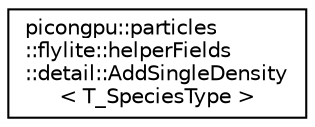 digraph "Graphical Class Hierarchy"
{
 // LATEX_PDF_SIZE
  edge [fontname="Helvetica",fontsize="10",labelfontname="Helvetica",labelfontsize="10"];
  node [fontname="Helvetica",fontsize="10",shape=record];
  rankdir="LR";
  Node0 [label="picongpu::particles\l::flylite::helperFields\l::detail::AddSingleDensity\l\< T_SpeciesType \>",height=0.2,width=0.4,color="black", fillcolor="white", style="filled",URL="$structpicongpu_1_1particles_1_1flylite_1_1helper_fields_1_1detail_1_1_add_single_density.html",tooltip="Average a group of species to a local density."];
}

